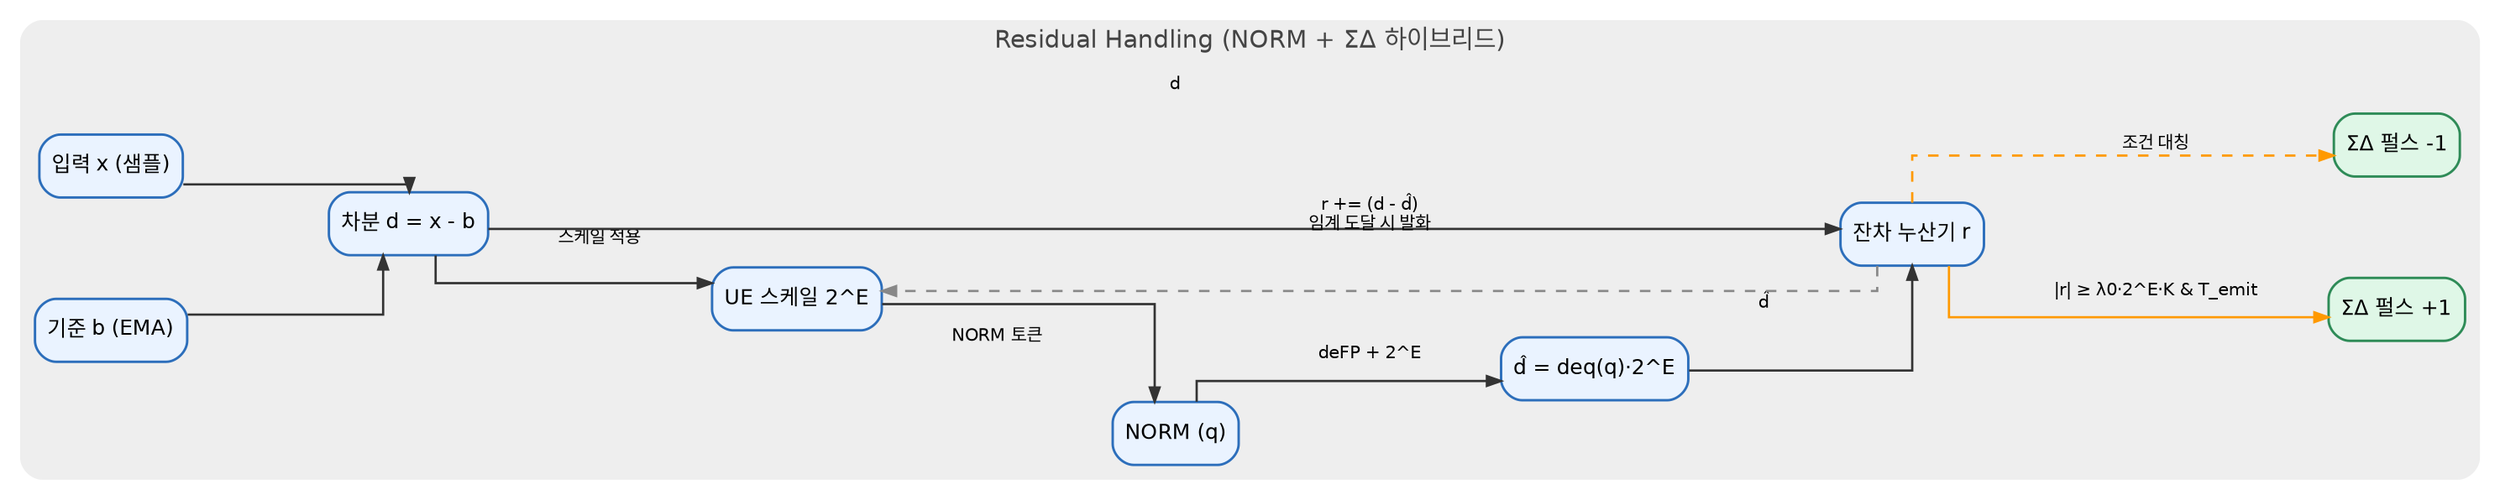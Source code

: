 digraph UE4T_RESIDUAL_FLOW_KO {
  graph  [rankdir=LR, bgcolor="#FFFFFF", nodesep=0.8, ranksep=1.1, fontname="Helvetica", splines=ortho];
  node   [shape=box, style="rounded,filled", fillcolor="#EAF3FF", color="#2C6EBB", penwidth=1.4, fontname="Helvetica", fontsize=12, margin="0.10,0.06"];
  edge   [color="#333333", arrowsize=0.8, penwidth=1.3, fontname="Helvetica", fontsize=10];

  subgraph cluster_main {
    label="Residual Handling (NORM + ΣΔ 하이브리드)";
    style="filled,rounded"; color="#EEEEEE"; fontcolor="#444444";

    x      [label="입력 x (샘플)"];
    b      [label="기준 b (EMA)"];
    diff   [label="차분 d = x - b"];
    scale  [label="UE 스케일 2^E"];
    norm   [label="NORM (q)"];
    dhat   [label="d̂ = deq(q)·2^E"];
    racc   [label="잔차 누산기 r"];
    sdp    [label="ΣΔ 펄스 +1"];
    sdm    [label="ΣΔ 펄스 -1"];

    {rank=same; x; b}
  }

  // main flow
  x    -> diff;
  b    -> diff;
  diff -> scale   [label="스케일 적용"];
  scale-> norm    [label="NORM 토큰"];
  norm -> dhat    [label="deFP + 2^E"];

  // residual feedback
  diff -> racc    [label="d"];
  dhat -> racc    [label="d̂"];
  racc -> scale   [label="r += (d - d̂)\n임계 도달 시 발화", style=dashed, color="#888888"];

  // sigma-delta emissions
  racc -> sdp     [label="|r| ≥ λ0·2^E·K & T_emit", color="#FF9900"];
  racc -> sdm     [label="조건 대칭", style=dashed, color="#FF9900"];

  // styling for SD nodes
  sdp  [fillcolor="#DFF7E7", color="#2E8B57"];
  sdm  [fillcolor="#DFF7E7", color="#2E8B57"];
}
